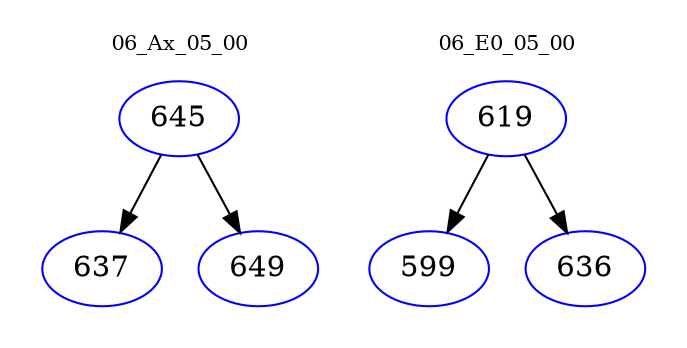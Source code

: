digraph{
subgraph cluster_0 {
color = white
label = "06_Ax_05_00";
fontsize=10;
T0_645 [label="645", color="blue"]
T0_645 -> T0_637 [color="black"]
T0_637 [label="637", color="blue"]
T0_645 -> T0_649 [color="black"]
T0_649 [label="649", color="blue"]
}
subgraph cluster_1 {
color = white
label = "06_E0_05_00";
fontsize=10;
T1_619 [label="619", color="blue"]
T1_619 -> T1_599 [color="black"]
T1_599 [label="599", color="blue"]
T1_619 -> T1_636 [color="black"]
T1_636 [label="636", color="blue"]
}
}
